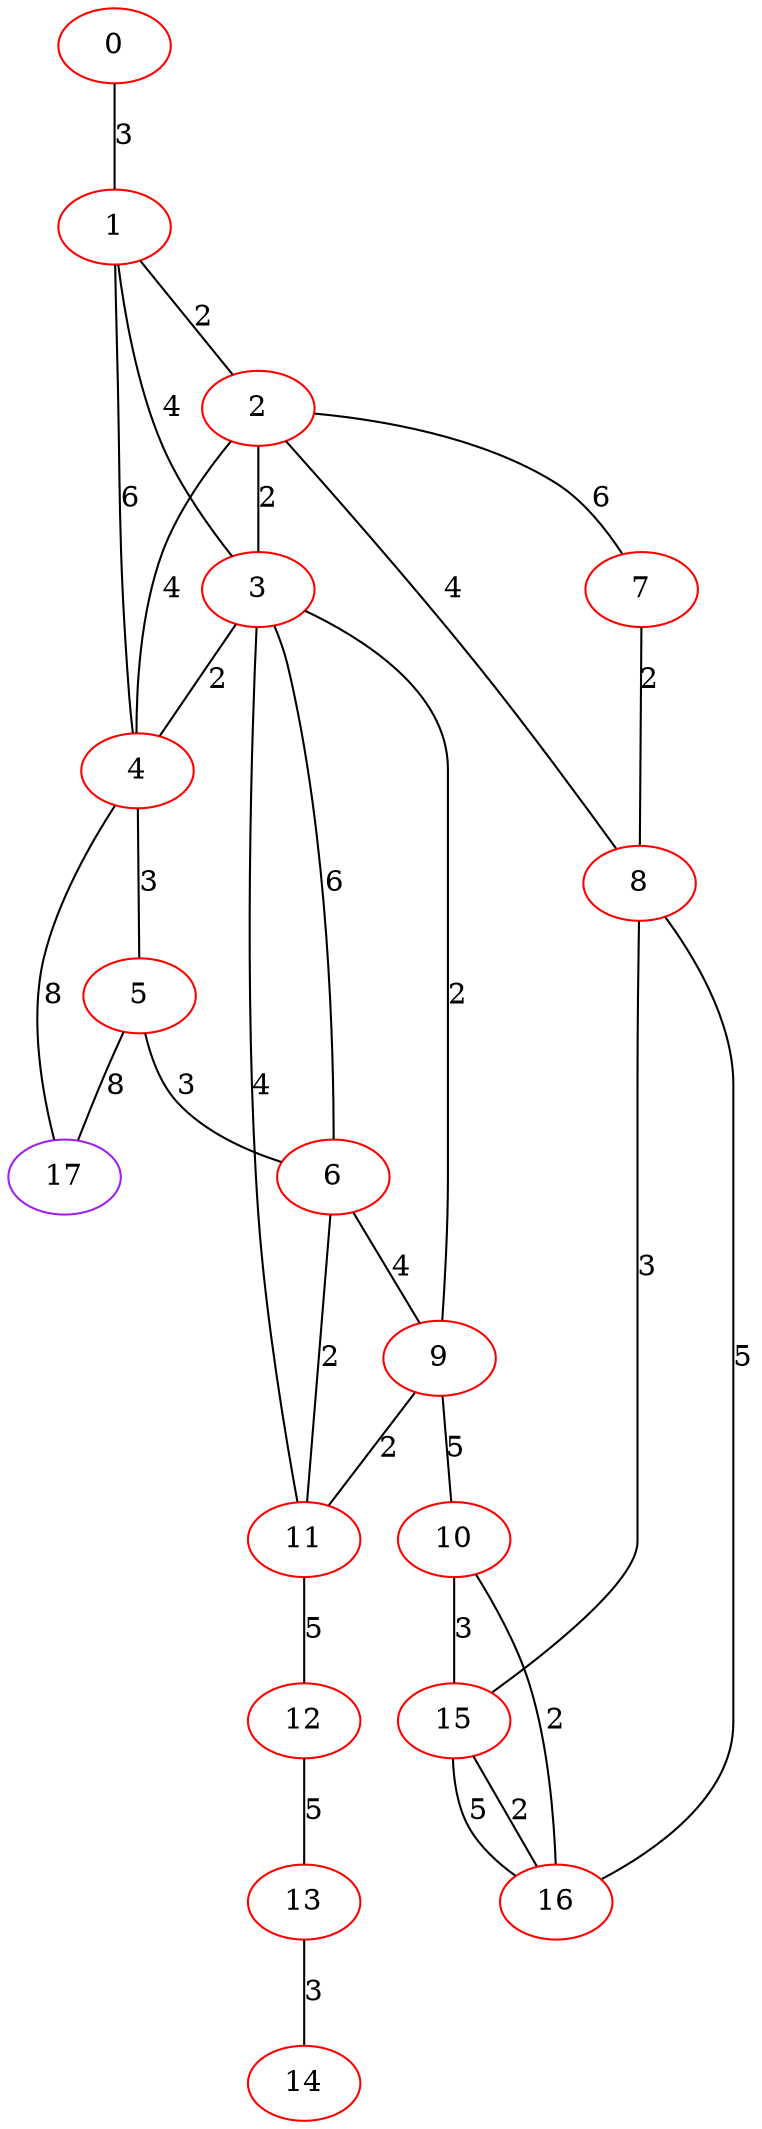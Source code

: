 graph "" {
0 [color=red, weight=1];
1 [color=red, weight=1];
2 [color=red, weight=1];
3 [color=red, weight=1];
4 [color=red, weight=1];
5 [color=red, weight=1];
6 [color=red, weight=1];
7 [color=red, weight=1];
8 [color=red, weight=1];
9 [color=red, weight=1];
10 [color=red, weight=1];
11 [color=red, weight=1];
12 [color=red, weight=1];
13 [color=red, weight=1];
14 [color=red, weight=1];
15 [color=red, weight=1];
16 [color=red, weight=1];
17 [color=purple, weight=4];
0 -- 1  [key=0, label=3];
1 -- 2  [key=0, label=2];
1 -- 3  [key=0, label=4];
1 -- 4  [key=0, label=6];
2 -- 8  [key=0, label=4];
2 -- 3  [key=0, label=2];
2 -- 4  [key=0, label=4];
2 -- 7  [key=0, label=6];
3 -- 4  [key=0, label=2];
3 -- 6  [key=0, label=6];
3 -- 9  [key=0, label=2];
3 -- 11  [key=0, label=4];
4 -- 5  [key=0, label=3];
4 -- 17  [key=0, label=8];
5 -- 17  [key=0, label=8];
5 -- 6  [key=0, label=3];
6 -- 11  [key=0, label=2];
6 -- 9  [key=0, label=4];
7 -- 8  [key=0, label=2];
8 -- 16  [key=0, label=5];
8 -- 15  [key=0, label=3];
9 -- 11  [key=0, label=2];
9 -- 10  [key=0, label=5];
10 -- 16  [key=0, label=2];
10 -- 15  [key=0, label=3];
11 -- 12  [key=0, label=5];
12 -- 13  [key=0, label=5];
13 -- 14  [key=0, label=3];
15 -- 16  [key=0, label=2];
15 -- 16  [key=1, label=5];
}
